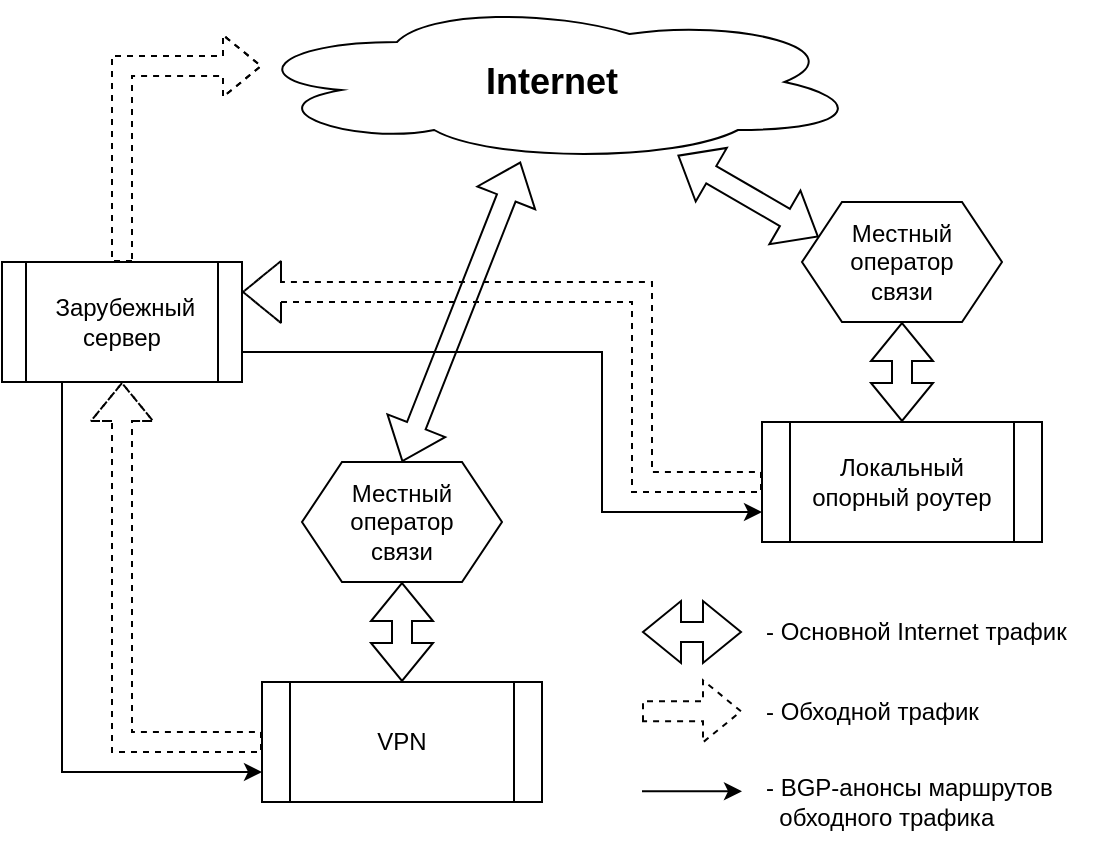 <mxfile version="26.2.2">
  <diagram name="Страница — 1" id="3K6aPokWHroVH0iZxiK4">
    <mxGraphModel dx="974" dy="542" grid="1" gridSize="10" guides="1" tooltips="1" connect="1" arrows="1" fold="1" page="1" pageScale="1" pageWidth="827" pageHeight="1169" math="0" shadow="0">
      <root>
        <mxCell id="0" />
        <mxCell id="1" parent="0" />
        <mxCell id="npy0RRmAVc5o0PtXpiwK-1" value="&lt;font style=&quot;font-size: 18px;&quot;&gt;&lt;b&gt;Internet&lt;/b&gt;&lt;/font&gt;" style="ellipse;shape=cloud;whiteSpace=wrap;html=1;" vertex="1" parent="1">
          <mxGeometry x="240" y="30" width="310" height="80" as="geometry" />
        </mxCell>
        <mxCell id="npy0RRmAVc5o0PtXpiwK-2" value="&amp;nbsp;Зарубежный&lt;div&gt;сервер&lt;/div&gt;" style="shape=process;whiteSpace=wrap;html=1;backgroundOutline=1;" vertex="1" parent="1">
          <mxGeometry x="120" y="160" width="120" height="60" as="geometry" />
        </mxCell>
        <mxCell id="npy0RRmAVc5o0PtXpiwK-3" value="Локальный опорный роутер" style="shape=process;whiteSpace=wrap;html=1;backgroundOutline=1;" vertex="1" parent="1">
          <mxGeometry x="500" y="240" width="140" height="60" as="geometry" />
        </mxCell>
        <mxCell id="npy0RRmAVc5o0PtXpiwK-4" value="VPN" style="shape=process;whiteSpace=wrap;html=1;backgroundOutline=1;" vertex="1" parent="1">
          <mxGeometry x="250" y="370" width="140" height="60" as="geometry" />
        </mxCell>
        <mxCell id="npy0RRmAVc5o0PtXpiwK-5" value="Местный&lt;div&gt;оператор&lt;/div&gt;&lt;div&gt;связи&lt;/div&gt;" style="shape=hexagon;perimeter=hexagonPerimeter2;whiteSpace=wrap;html=1;fixedSize=1;" vertex="1" parent="1">
          <mxGeometry x="520" y="130" width="100" height="60" as="geometry" />
        </mxCell>
        <mxCell id="npy0RRmAVc5o0PtXpiwK-6" value="Местный&lt;div&gt;оператор&lt;/div&gt;&lt;div&gt;связи&lt;/div&gt;" style="shape=hexagon;perimeter=hexagonPerimeter2;whiteSpace=wrap;html=1;fixedSize=1;" vertex="1" parent="1">
          <mxGeometry x="270" y="260" width="100" height="60" as="geometry" />
        </mxCell>
        <mxCell id="npy0RRmAVc5o0PtXpiwK-7" value="" style="shape=flexArrow;endArrow=classic;startArrow=classic;html=1;rounded=0;exitX=0.5;exitY=0;exitDx=0;exitDy=0;entryX=0.5;entryY=1;entryDx=0;entryDy=0;" edge="1" parent="1" source="npy0RRmAVc5o0PtXpiwK-4" target="npy0RRmAVc5o0PtXpiwK-6">
          <mxGeometry width="100" height="100" relative="1" as="geometry">
            <mxPoint x="390" y="330" as="sourcePoint" />
            <mxPoint x="490" y="230" as="targetPoint" />
          </mxGeometry>
        </mxCell>
        <mxCell id="npy0RRmAVc5o0PtXpiwK-8" value="" style="shape=flexArrow;endArrow=classic;startArrow=classic;html=1;rounded=0;exitX=0.5;exitY=0;exitDx=0;exitDy=0;entryX=0.5;entryY=1;entryDx=0;entryDy=0;" edge="1" parent="1" source="npy0RRmAVc5o0PtXpiwK-3" target="npy0RRmAVc5o0PtXpiwK-5">
          <mxGeometry width="100" height="100" relative="1" as="geometry">
            <mxPoint x="690" y="230" as="sourcePoint" />
            <mxPoint x="790" y="130" as="targetPoint" />
          </mxGeometry>
        </mxCell>
        <mxCell id="npy0RRmAVc5o0PtXpiwK-9" value="" style="shape=flexArrow;endArrow=classic;startArrow=classic;html=1;rounded=0;exitX=0.5;exitY=0;exitDx=0;exitDy=0;" edge="1" parent="1" source="npy0RRmAVc5o0PtXpiwK-6" target="npy0RRmAVc5o0PtXpiwK-1">
          <mxGeometry width="100" height="100" relative="1" as="geometry">
            <mxPoint x="314" y="190" as="sourcePoint" />
            <mxPoint x="414" y="90" as="targetPoint" />
          </mxGeometry>
        </mxCell>
        <mxCell id="npy0RRmAVc5o0PtXpiwK-10" value="" style="shape=flexArrow;endArrow=classic;startArrow=classic;html=1;rounded=0;exitX=0;exitY=0.25;exitDx=0;exitDy=0;" edge="1" parent="1" source="npy0RRmAVc5o0PtXpiwK-5" target="npy0RRmAVc5o0PtXpiwK-1">
          <mxGeometry width="100" height="100" relative="1" as="geometry">
            <mxPoint x="520" y="90" as="sourcePoint" />
            <mxPoint x="620" y="-10" as="targetPoint" />
          </mxGeometry>
        </mxCell>
        <mxCell id="npy0RRmAVc5o0PtXpiwK-12" value="" style="shape=flexArrow;endArrow=classic;html=1;rounded=0;exitX=0.5;exitY=0;exitDx=0;exitDy=0;dashed=1;" edge="1" parent="1" source="npy0RRmAVc5o0PtXpiwK-2">
          <mxGeometry width="50" height="50" relative="1" as="geometry">
            <mxPoint x="200" y="150" as="sourcePoint" />
            <mxPoint x="250" y="62" as="targetPoint" />
            <Array as="points">
              <mxPoint x="180" y="62" />
            </Array>
          </mxGeometry>
        </mxCell>
        <mxCell id="npy0RRmAVc5o0PtXpiwK-13" value="" style="shape=flexArrow;endArrow=classic;html=1;rounded=0;exitX=0;exitY=0.5;exitDx=0;exitDy=0;entryX=0.5;entryY=1;entryDx=0;entryDy=0;dashed=1;" edge="1" parent="1" source="npy0RRmAVc5o0PtXpiwK-4" target="npy0RRmAVc5o0PtXpiwK-2">
          <mxGeometry width="50" height="50" relative="1" as="geometry">
            <mxPoint x="540" y="60" as="sourcePoint" />
            <mxPoint x="590" y="10" as="targetPoint" />
            <Array as="points">
              <mxPoint x="180" y="400" />
            </Array>
          </mxGeometry>
        </mxCell>
        <mxCell id="npy0RRmAVc5o0PtXpiwK-15" value="" style="shape=flexArrow;endArrow=classic;html=1;rounded=0;exitX=0;exitY=0.5;exitDx=0;exitDy=0;entryX=1;entryY=0.25;entryDx=0;entryDy=0;dashed=1;" edge="1" parent="1" source="npy0RRmAVc5o0PtXpiwK-3" target="npy0RRmAVc5o0PtXpiwK-2">
          <mxGeometry width="50" height="50" relative="1" as="geometry">
            <mxPoint x="540" y="60" as="sourcePoint" />
            <mxPoint x="590" y="10" as="targetPoint" />
            <Array as="points">
              <mxPoint x="440" y="270" />
              <mxPoint x="440" y="175" />
            </Array>
          </mxGeometry>
        </mxCell>
        <mxCell id="npy0RRmAVc5o0PtXpiwK-16" value="" style="endArrow=classic;html=1;rounded=0;exitX=1;exitY=0.75;exitDx=0;exitDy=0;entryX=0;entryY=0.75;entryDx=0;entryDy=0;" edge="1" parent="1" source="npy0RRmAVc5o0PtXpiwK-2" target="npy0RRmAVc5o0PtXpiwK-3">
          <mxGeometry width="50" height="50" relative="1" as="geometry">
            <mxPoint x="540" y="220" as="sourcePoint" />
            <mxPoint x="590" y="170" as="targetPoint" />
            <Array as="points">
              <mxPoint x="420" y="205" />
              <mxPoint x="420" y="285" />
            </Array>
          </mxGeometry>
        </mxCell>
        <mxCell id="npy0RRmAVc5o0PtXpiwK-17" value="" style="endArrow=classic;html=1;rounded=0;exitX=0.25;exitY=1;exitDx=0;exitDy=0;entryX=0;entryY=0.75;entryDx=0;entryDy=0;" edge="1" parent="1" source="npy0RRmAVc5o0PtXpiwK-2" target="npy0RRmAVc5o0PtXpiwK-4">
          <mxGeometry width="50" height="50" relative="1" as="geometry">
            <mxPoint x="540" y="220" as="sourcePoint" />
            <mxPoint x="590" y="170" as="targetPoint" />
            <Array as="points">
              <mxPoint x="150" y="415" />
            </Array>
          </mxGeometry>
        </mxCell>
        <mxCell id="npy0RRmAVc5o0PtXpiwK-18" value="" style="shape=flexArrow;endArrow=classic;startArrow=classic;html=1;rounded=0;entryX=0.5;entryY=1;entryDx=0;entryDy=0;" edge="1" parent="1">
          <mxGeometry width="100" height="100" relative="1" as="geometry">
            <mxPoint x="440" y="345" as="sourcePoint" />
            <mxPoint x="490" y="345" as="targetPoint" />
          </mxGeometry>
        </mxCell>
        <mxCell id="npy0RRmAVc5o0PtXpiwK-19" value="" style="shape=flexArrow;endArrow=classic;html=1;rounded=0;dashed=1;" edge="1" parent="1">
          <mxGeometry width="50" height="50" relative="1" as="geometry">
            <mxPoint x="440" y="384.66" as="sourcePoint" />
            <mxPoint x="490" y="384.66" as="targetPoint" />
            <Array as="points" />
          </mxGeometry>
        </mxCell>
        <mxCell id="npy0RRmAVc5o0PtXpiwK-20" value="" style="endArrow=classic;html=1;rounded=0;" edge="1" parent="1">
          <mxGeometry width="50" height="50" relative="1" as="geometry">
            <mxPoint x="440" y="424.66" as="sourcePoint" />
            <mxPoint x="490" y="424.66" as="targetPoint" />
          </mxGeometry>
        </mxCell>
        <mxCell id="npy0RRmAVc5o0PtXpiwK-21" value="- Основной Internet трафик" style="text;html=1;align=left;verticalAlign=middle;whiteSpace=wrap;rounded=0;" vertex="1" parent="1">
          <mxGeometry x="500" y="330" width="170" height="30" as="geometry" />
        </mxCell>
        <mxCell id="npy0RRmAVc5o0PtXpiwK-22" value="- Обходной трафик" style="text;html=1;align=left;verticalAlign=middle;whiteSpace=wrap;rounded=0;" vertex="1" parent="1">
          <mxGeometry x="500" y="370" width="170" height="30" as="geometry" />
        </mxCell>
        <mxCell id="npy0RRmAVc5o0PtXpiwK-23" value="- BGP-анонсы маршрутов&lt;div&gt;&amp;nbsp; обходного трафика&lt;/div&gt;" style="text;html=1;align=left;verticalAlign=middle;whiteSpace=wrap;rounded=0;" vertex="1" parent="1">
          <mxGeometry x="500" y="410" width="170" height="40" as="geometry" />
        </mxCell>
      </root>
    </mxGraphModel>
  </diagram>
</mxfile>
